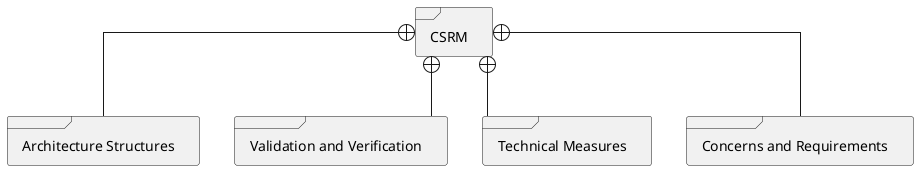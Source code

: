 @startuml csrm

skinparam Linetype ortho

frame "CSRM" as csrm

frame "Architecture Structures" as arch
frame "Validation and Verification" as vandv
frame "Technical Measures" as measures
frame "Concerns and Requirements" as requirements

csrm +-- arch
csrm +-- vandv
csrm +-- measures
csrm +-- requirements

@enduml